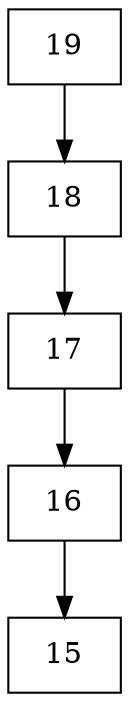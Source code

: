 digraph G {
  node [shape=record];
  node0 [label="{19}"];
  node0 -> node1;
  node1 [label="{18}"];
  node1 -> node2;
  node2 [label="{17}"];
  node2 -> node3;
  node3 [label="{16}"];
  node3 -> node4;
  node4 [label="{15}"];
}
